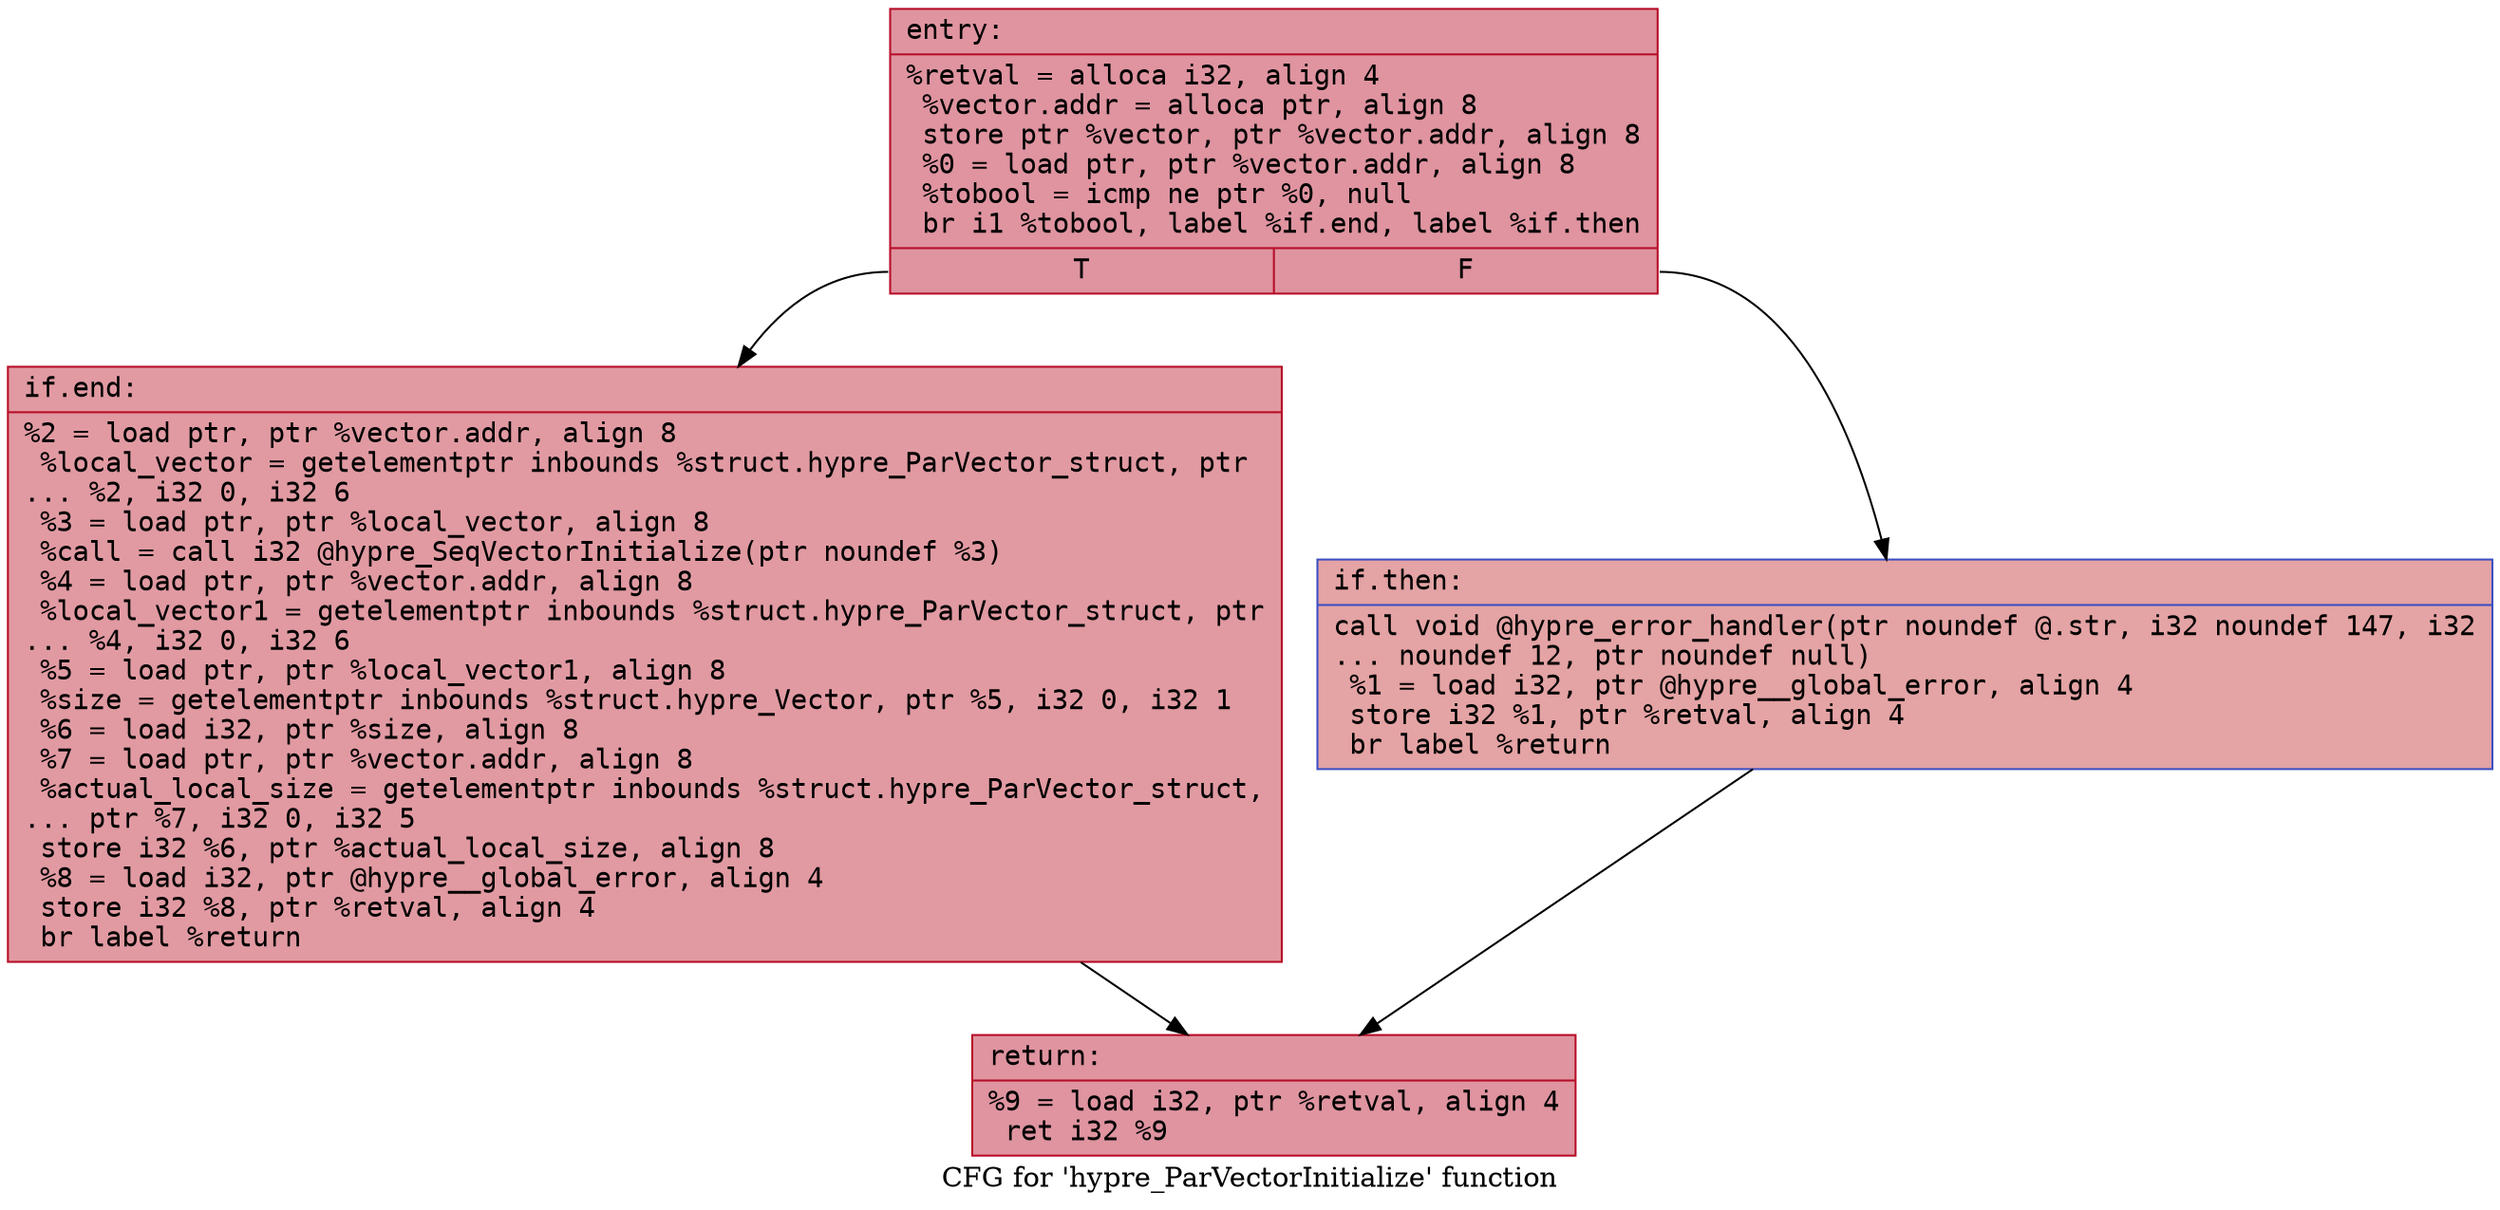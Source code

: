 digraph "CFG for 'hypre_ParVectorInitialize' function" {
	label="CFG for 'hypre_ParVectorInitialize' function";

	Node0x556ffb6589e0 [shape=record,color="#b70d28ff", style=filled, fillcolor="#b70d2870" fontname="Courier",label="{entry:\l|  %retval = alloca i32, align 4\l  %vector.addr = alloca ptr, align 8\l  store ptr %vector, ptr %vector.addr, align 8\l  %0 = load ptr, ptr %vector.addr, align 8\l  %tobool = icmp ne ptr %0, null\l  br i1 %tobool, label %if.end, label %if.then\l|{<s0>T|<s1>F}}"];
	Node0x556ffb6589e0:s0 -> Node0x556ffb658b80[tooltip="entry -> if.end\nProbability 62.50%" ];
	Node0x556ffb6589e0:s1 -> Node0x556ffb658bf0[tooltip="entry -> if.then\nProbability 37.50%" ];
	Node0x556ffb658bf0 [shape=record,color="#3d50c3ff", style=filled, fillcolor="#c32e3170" fontname="Courier",label="{if.then:\l|  call void @hypre_error_handler(ptr noundef @.str, i32 noundef 147, i32\l... noundef 12, ptr noundef null)\l  %1 = load i32, ptr @hypre__global_error, align 4\l  store i32 %1, ptr %retval, align 4\l  br label %return\l}"];
	Node0x556ffb658bf0 -> Node0x556ffb659080[tooltip="if.then -> return\nProbability 100.00%" ];
	Node0x556ffb658b80 [shape=record,color="#b70d28ff", style=filled, fillcolor="#bb1b2c70" fontname="Courier",label="{if.end:\l|  %2 = load ptr, ptr %vector.addr, align 8\l  %local_vector = getelementptr inbounds %struct.hypre_ParVector_struct, ptr\l... %2, i32 0, i32 6\l  %3 = load ptr, ptr %local_vector, align 8\l  %call = call i32 @hypre_SeqVectorInitialize(ptr noundef %3)\l  %4 = load ptr, ptr %vector.addr, align 8\l  %local_vector1 = getelementptr inbounds %struct.hypre_ParVector_struct, ptr\l... %4, i32 0, i32 6\l  %5 = load ptr, ptr %local_vector1, align 8\l  %size = getelementptr inbounds %struct.hypre_Vector, ptr %5, i32 0, i32 1\l  %6 = load i32, ptr %size, align 8\l  %7 = load ptr, ptr %vector.addr, align 8\l  %actual_local_size = getelementptr inbounds %struct.hypre_ParVector_struct,\l... ptr %7, i32 0, i32 5\l  store i32 %6, ptr %actual_local_size, align 8\l  %8 = load i32, ptr @hypre__global_error, align 4\l  store i32 %8, ptr %retval, align 4\l  br label %return\l}"];
	Node0x556ffb658b80 -> Node0x556ffb659080[tooltip="if.end -> return\nProbability 100.00%" ];
	Node0x556ffb659080 [shape=record,color="#b70d28ff", style=filled, fillcolor="#b70d2870" fontname="Courier",label="{return:\l|  %9 = load i32, ptr %retval, align 4\l  ret i32 %9\l}"];
}
